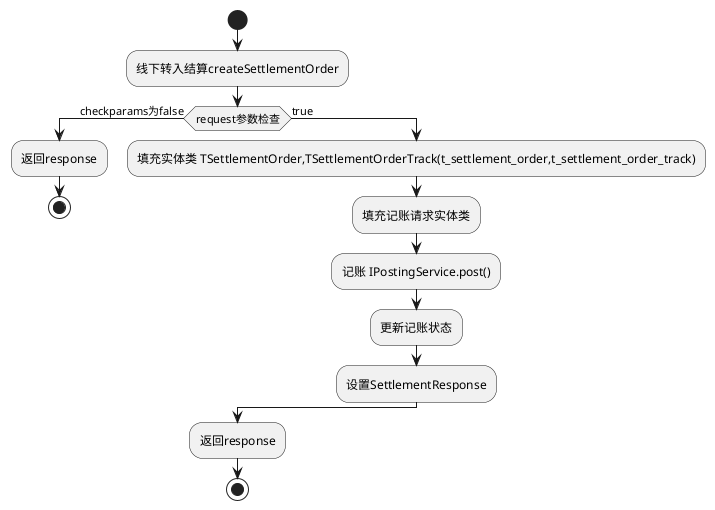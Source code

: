 @startuml

start
:线下转入结算createSettlementOrder;
->
if(request参数检查)then(checkparams为false)
->
:返回response;
stop
else(true)
->
:填充实体类 TSettlementOrder,TSettlementOrderTrack(t_settlement_order,t_settlement_order_track);
->
:填充记账请求实体类;
->
:记账 IPostingService.post();
->
:更新记账状态;
->
:设置SettlementResponse;
endif
->
:返回response;
stop
@enduml
BankPaymentJob(获取支付订单)

